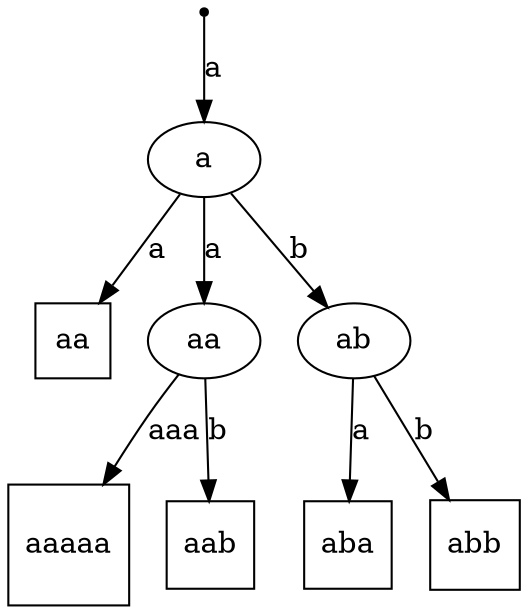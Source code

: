 digraph nameOfGraph2 { aaaaa, aab, aba, abb, aa_1 [shape=square]; aa_1 [label=aa]; aa_2 [label=aa]; start [shape=point]; start-> a[label=a]; a -> ab[label=b]; a -> aa_1[label=a]; a -> aa_2[label=a]; aa_2 -> aaaaa[label=aaa]; aa_2 -> aab[label=b]; ab -> aba[label=a]; ab -> abb[label=b]; }
